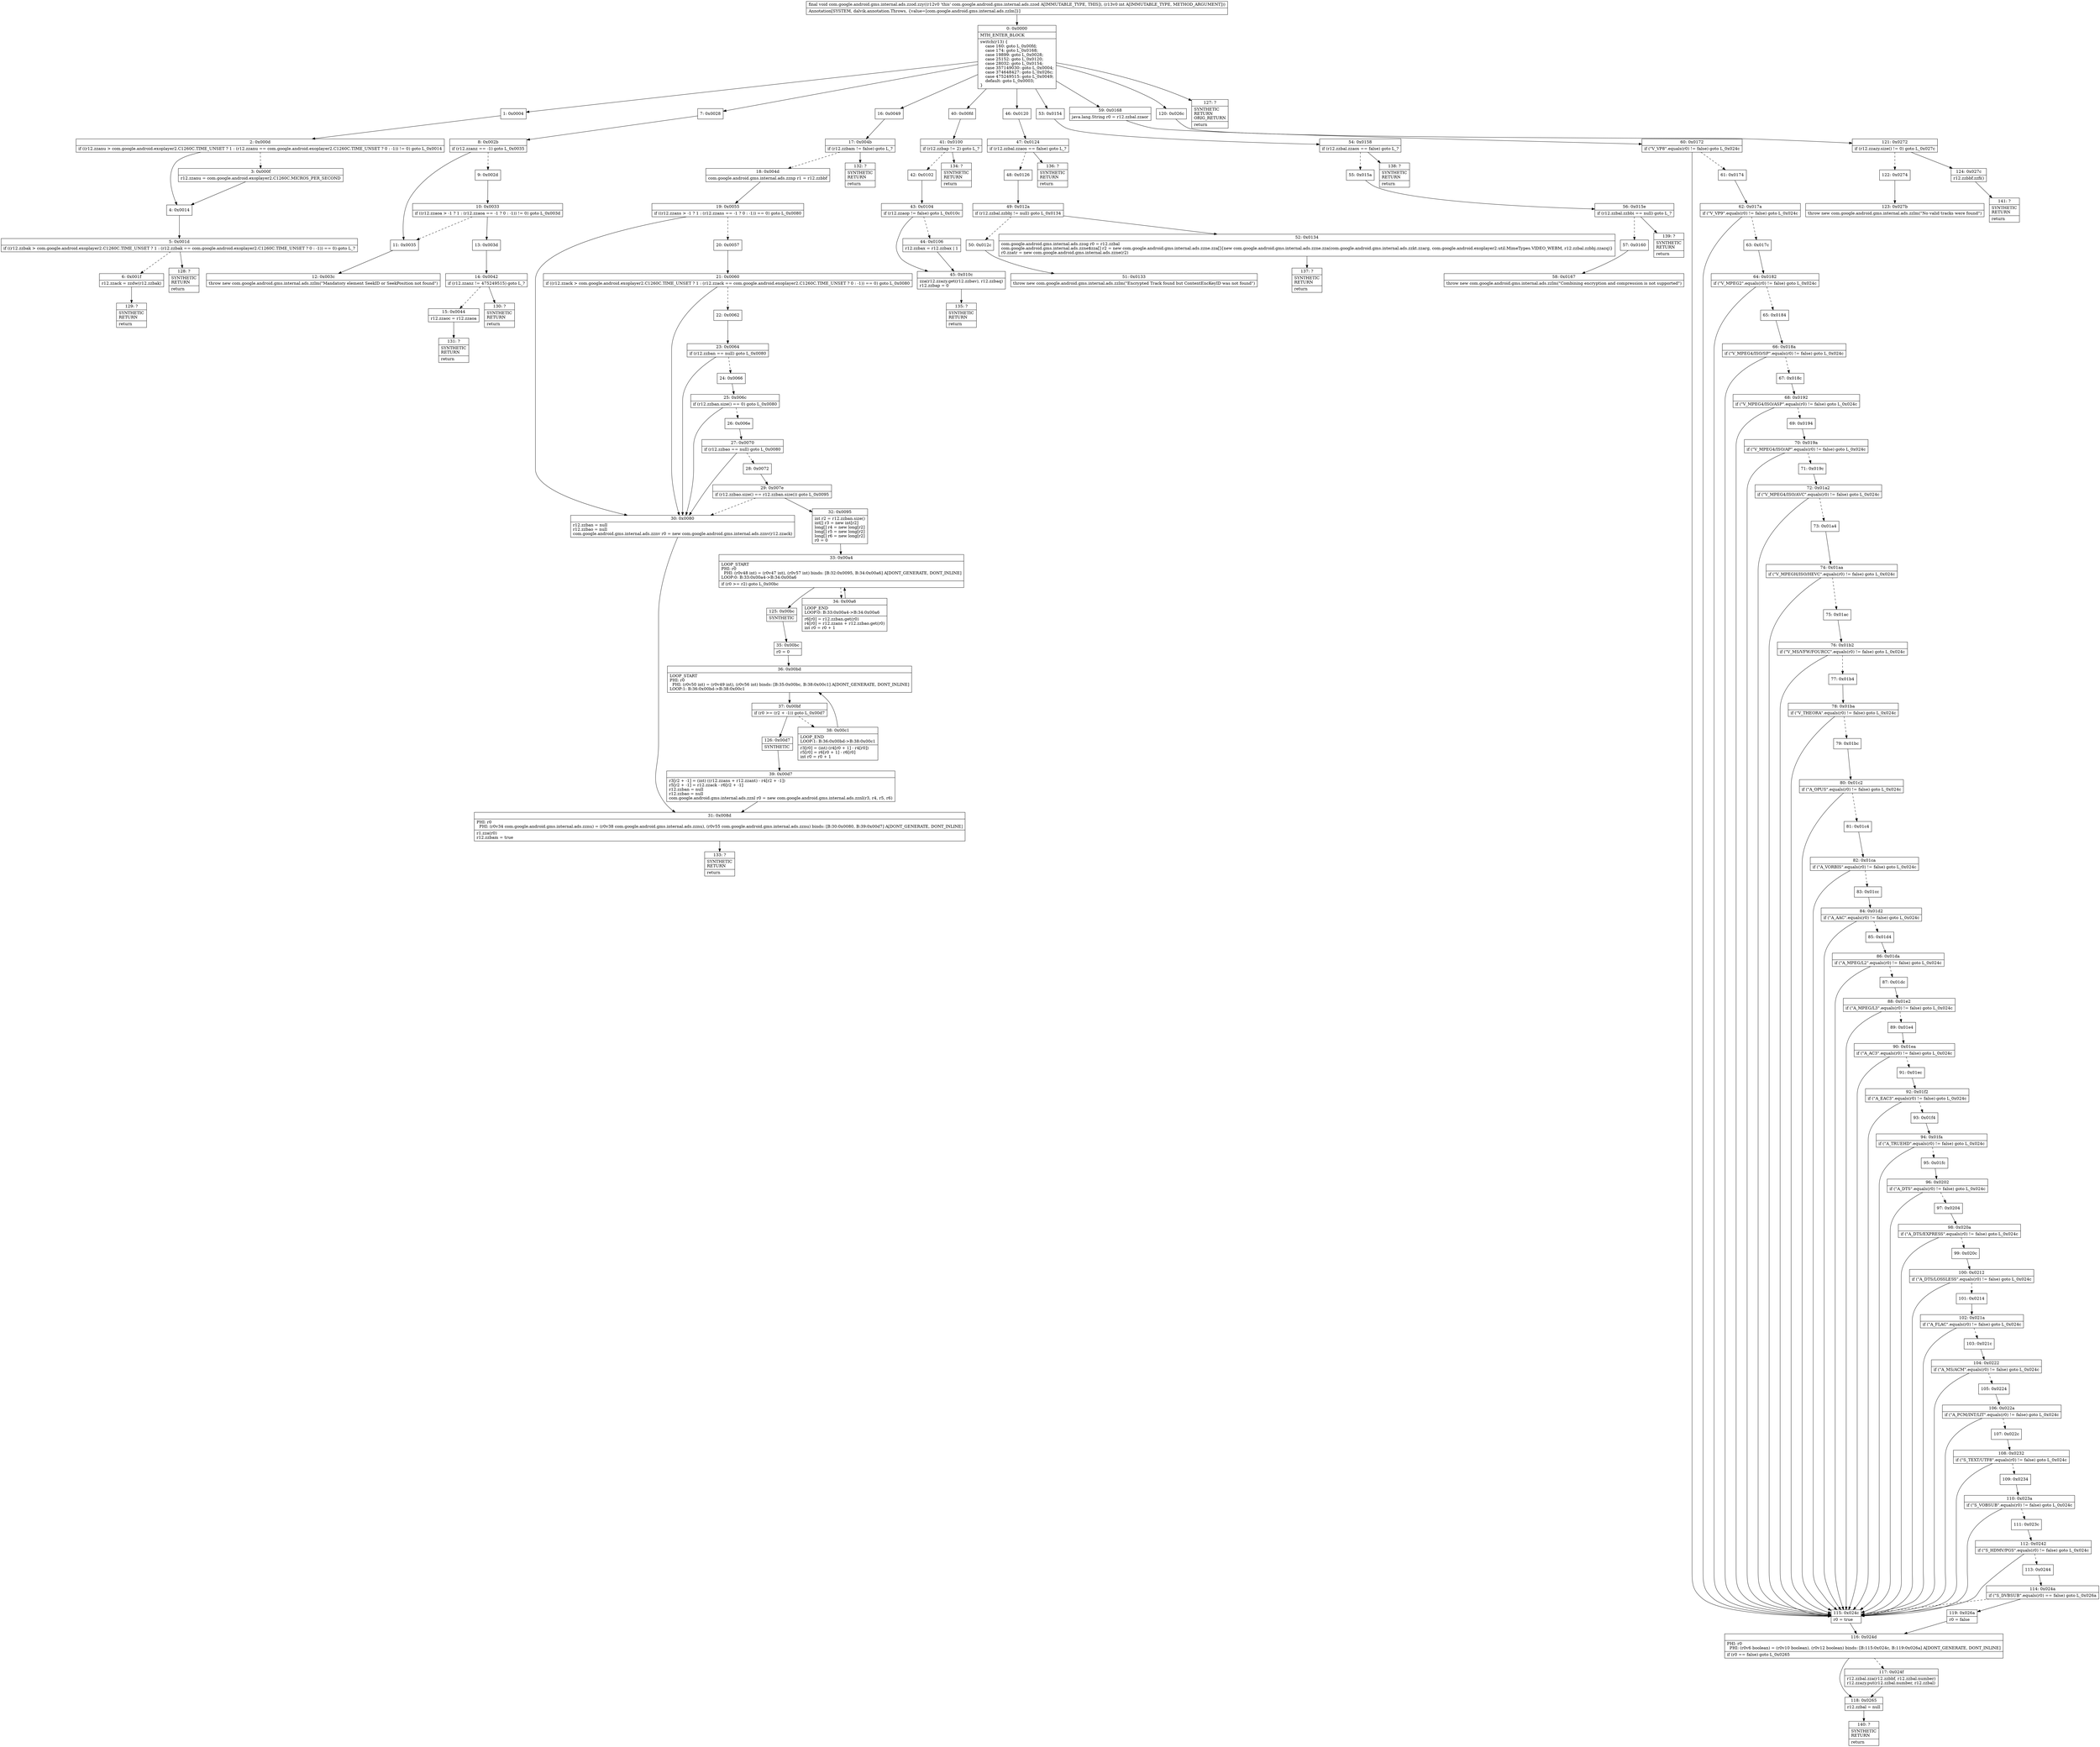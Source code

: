 digraph "CFG forcom.google.android.gms.internal.ads.zzod.zzy(I)V" {
Node_0 [shape=record,label="{0\:\ 0x0000|MTH_ENTER_BLOCK\l|switch(r13) \{\l    case 160: goto L_0x00fd;\l    case 174: goto L_0x0168;\l    case 19899: goto L_0x0028;\l    case 25152: goto L_0x0120;\l    case 28032: goto L_0x0154;\l    case 357149030: goto L_0x0004;\l    case 374648427: goto L_0x026c;\l    case 475249515: goto L_0x0049;\l    default: goto L_0x0003;\l\}\l}"];
Node_1 [shape=record,label="{1\:\ 0x0004}"];
Node_2 [shape=record,label="{2\:\ 0x000d|if ((r12.zzanu \> com.google.android.exoplayer2.C1260C.TIME_UNSET ? 1 : (r12.zzanu == com.google.android.exoplayer2.C1260C.TIME_UNSET ? 0 : \-1)) != 0) goto L_0x0014\l}"];
Node_3 [shape=record,label="{3\:\ 0x000f|r12.zzanu = com.google.android.exoplayer2.C1260C.MICROS_PER_SECOND\l}"];
Node_4 [shape=record,label="{4\:\ 0x0014}"];
Node_5 [shape=record,label="{5\:\ 0x001d|if ((r12.zzbak \> com.google.android.exoplayer2.C1260C.TIME_UNSET ? 1 : (r12.zzbak == com.google.android.exoplayer2.C1260C.TIME_UNSET ? 0 : \-1)) == 0) goto L_?\l}"];
Node_6 [shape=record,label="{6\:\ 0x001f|r12.zzack = zzdw(r12.zzbak)\l}"];
Node_7 [shape=record,label="{7\:\ 0x0028}"];
Node_8 [shape=record,label="{8\:\ 0x002b|if (r12.zzanz == \-1) goto L_0x0035\l}"];
Node_9 [shape=record,label="{9\:\ 0x002d}"];
Node_10 [shape=record,label="{10\:\ 0x0033|if ((r12.zzaoa \> \-1 ? 1 : (r12.zzaoa == \-1 ? 0 : \-1)) != 0) goto L_0x003d\l}"];
Node_11 [shape=record,label="{11\:\ 0x0035}"];
Node_12 [shape=record,label="{12\:\ 0x003c|throw new com.google.android.gms.internal.ads.zzlm(\"Mandatory element SeekID or SeekPosition not found\")\l}"];
Node_13 [shape=record,label="{13\:\ 0x003d}"];
Node_14 [shape=record,label="{14\:\ 0x0042|if (r12.zzanz != 475249515) goto L_?\l}"];
Node_15 [shape=record,label="{15\:\ 0x0044|r12.zzaoc = r12.zzaoa\l}"];
Node_16 [shape=record,label="{16\:\ 0x0049}"];
Node_17 [shape=record,label="{17\:\ 0x004b|if (r12.zzbam != false) goto L_?\l}"];
Node_18 [shape=record,label="{18\:\ 0x004d|com.google.android.gms.internal.ads.zznp r1 = r12.zzbbf\l}"];
Node_19 [shape=record,label="{19\:\ 0x0055|if ((r12.zzans \> \-1 ? 1 : (r12.zzans == \-1 ? 0 : \-1)) == 0) goto L_0x0080\l}"];
Node_20 [shape=record,label="{20\:\ 0x0057}"];
Node_21 [shape=record,label="{21\:\ 0x0060|if ((r12.zzack \> com.google.android.exoplayer2.C1260C.TIME_UNSET ? 1 : (r12.zzack == com.google.android.exoplayer2.C1260C.TIME_UNSET ? 0 : \-1)) == 0) goto L_0x0080\l}"];
Node_22 [shape=record,label="{22\:\ 0x0062}"];
Node_23 [shape=record,label="{23\:\ 0x0064|if (r12.zzban == null) goto L_0x0080\l}"];
Node_24 [shape=record,label="{24\:\ 0x0066}"];
Node_25 [shape=record,label="{25\:\ 0x006c|if (r12.zzban.size() == 0) goto L_0x0080\l}"];
Node_26 [shape=record,label="{26\:\ 0x006e}"];
Node_27 [shape=record,label="{27\:\ 0x0070|if (r12.zzbao == null) goto L_0x0080\l}"];
Node_28 [shape=record,label="{28\:\ 0x0072}"];
Node_29 [shape=record,label="{29\:\ 0x007e|if (r12.zzbao.size() == r12.zzban.size()) goto L_0x0095\l}"];
Node_30 [shape=record,label="{30\:\ 0x0080|r12.zzban = null\lr12.zzbao = null\lcom.google.android.gms.internal.ads.zznv r0 = new com.google.android.gms.internal.ads.zznv(r12.zzack)\l}"];
Node_31 [shape=record,label="{31\:\ 0x008d|PHI: r0 \l  PHI: (r0v34 com.google.android.gms.internal.ads.zznu) = (r0v38 com.google.android.gms.internal.ads.zznu), (r0v55 com.google.android.gms.internal.ads.zznu) binds: [B:30:0x0080, B:39:0x00d7] A[DONT_GENERATE, DONT_INLINE]\l|r1.zza(r0)\lr12.zzbam = true\l}"];
Node_32 [shape=record,label="{32\:\ 0x0095|int r2 = r12.zzban.size()\lint[] r3 = new int[r2]\llong[] r4 = new long[r2]\llong[] r5 = new long[r2]\llong[] r6 = new long[r2]\lr0 = 0\l}"];
Node_33 [shape=record,label="{33\:\ 0x00a4|LOOP_START\lPHI: r0 \l  PHI: (r0v48 int) = (r0v47 int), (r0v57 int) binds: [B:32:0x0095, B:34:0x00a6] A[DONT_GENERATE, DONT_INLINE]\lLOOP:0: B:33:0x00a4\-\>B:34:0x00a6\l|if (r0 \>= r2) goto L_0x00bc\l}"];
Node_34 [shape=record,label="{34\:\ 0x00a6|LOOP_END\lLOOP:0: B:33:0x00a4\-\>B:34:0x00a6\l|r6[r0] = r12.zzban.get(r0)\lr4[r0] = r12.zzans + r12.zzbao.get(r0)\lint r0 = r0 + 1\l}"];
Node_35 [shape=record,label="{35\:\ 0x00bc|r0 = 0\l}"];
Node_36 [shape=record,label="{36\:\ 0x00bd|LOOP_START\lPHI: r0 \l  PHI: (r0v50 int) = (r0v49 int), (r0v56 int) binds: [B:35:0x00bc, B:38:0x00c1] A[DONT_GENERATE, DONT_INLINE]\lLOOP:1: B:36:0x00bd\-\>B:38:0x00c1\l}"];
Node_37 [shape=record,label="{37\:\ 0x00bf|if (r0 \>= (r2 + \-1)) goto L_0x00d7\l}"];
Node_38 [shape=record,label="{38\:\ 0x00c1|LOOP_END\lLOOP:1: B:36:0x00bd\-\>B:38:0x00c1\l|r3[r0] = (int) (r4[r0 + 1] \- r4[r0])\lr5[r0] = r6[r0 + 1] \- r6[r0]\lint r0 = r0 + 1\l}"];
Node_39 [shape=record,label="{39\:\ 0x00d7|r3[r2 + \-1] = (int) ((r12.zzans + r12.zzant) \- r4[r2 + \-1])\lr5[r2 + \-1] = r12.zzack \- r6[r2 + \-1]\lr12.zzban = null\lr12.zzbao = null\lcom.google.android.gms.internal.ads.zznl r0 = new com.google.android.gms.internal.ads.zznl(r3, r4, r5, r6)\l}"];
Node_40 [shape=record,label="{40\:\ 0x00fd}"];
Node_41 [shape=record,label="{41\:\ 0x0100|if (r12.zzbap != 2) goto L_?\l}"];
Node_42 [shape=record,label="{42\:\ 0x0102}"];
Node_43 [shape=record,label="{43\:\ 0x0104|if (r12.zzaop != false) goto L_0x010c\l}"];
Node_44 [shape=record,label="{44\:\ 0x0106|r12.zzbax = r12.zzbax \| 1\l}"];
Node_45 [shape=record,label="{45\:\ 0x010c|zza(r12.zzazy.get(r12.zzbav), r12.zzbaq)\lr12.zzbap = 0\l}"];
Node_46 [shape=record,label="{46\:\ 0x0120}"];
Node_47 [shape=record,label="{47\:\ 0x0124|if (r12.zzbal.zzaos == false) goto L_?\l}"];
Node_48 [shape=record,label="{48\:\ 0x0126}"];
Node_49 [shape=record,label="{49\:\ 0x012a|if (r12.zzbal.zzbbj != null) goto L_0x0134\l}"];
Node_50 [shape=record,label="{50\:\ 0x012c}"];
Node_51 [shape=record,label="{51\:\ 0x0133|throw new com.google.android.gms.internal.ads.zzlm(\"Encrypted Track found but ContentEncKeyID was not found\")\l}"];
Node_52 [shape=record,label="{52\:\ 0x0134|com.google.android.gms.internal.ads.zzog r0 = r12.zzbal\lcom.google.android.gms.internal.ads.zzne$zza[] r2 = new com.google.android.gms.internal.ads.zzne.zza[]\{new com.google.android.gms.internal.ads.zzne.zza(com.google.android.gms.internal.ads.zzkt.zzarg, com.google.android.exoplayer2.util.MimeTypes.VIDEO_WEBM, r12.zzbal.zzbbj.zzazq)\}\lr0.zzatr = new com.google.android.gms.internal.ads.zzne(r2)\l}"];
Node_53 [shape=record,label="{53\:\ 0x0154}"];
Node_54 [shape=record,label="{54\:\ 0x0158|if (r12.zzbal.zzaos == false) goto L_?\l}"];
Node_55 [shape=record,label="{55\:\ 0x015a}"];
Node_56 [shape=record,label="{56\:\ 0x015e|if (r12.zzbal.zzbbi == null) goto L_?\l}"];
Node_57 [shape=record,label="{57\:\ 0x0160}"];
Node_58 [shape=record,label="{58\:\ 0x0167|throw new com.google.android.gms.internal.ads.zzlm(\"Combining encryption and compression is not supported\")\l}"];
Node_59 [shape=record,label="{59\:\ 0x0168|java.lang.String r0 = r12.zzbal.zzaor\l}"];
Node_60 [shape=record,label="{60\:\ 0x0172|if (\"V_VP8\".equals(r0) != false) goto L_0x024c\l}"];
Node_61 [shape=record,label="{61\:\ 0x0174}"];
Node_62 [shape=record,label="{62\:\ 0x017a|if (\"V_VP9\".equals(r0) != false) goto L_0x024c\l}"];
Node_63 [shape=record,label="{63\:\ 0x017c}"];
Node_64 [shape=record,label="{64\:\ 0x0182|if (\"V_MPEG2\".equals(r0) != false) goto L_0x024c\l}"];
Node_65 [shape=record,label="{65\:\ 0x0184}"];
Node_66 [shape=record,label="{66\:\ 0x018a|if (\"V_MPEG4\/ISO\/SP\".equals(r0) != false) goto L_0x024c\l}"];
Node_67 [shape=record,label="{67\:\ 0x018c}"];
Node_68 [shape=record,label="{68\:\ 0x0192|if (\"V_MPEG4\/ISO\/ASP\".equals(r0) != false) goto L_0x024c\l}"];
Node_69 [shape=record,label="{69\:\ 0x0194}"];
Node_70 [shape=record,label="{70\:\ 0x019a|if (\"V_MPEG4\/ISO\/AP\".equals(r0) != false) goto L_0x024c\l}"];
Node_71 [shape=record,label="{71\:\ 0x019c}"];
Node_72 [shape=record,label="{72\:\ 0x01a2|if (\"V_MPEG4\/ISO\/AVC\".equals(r0) != false) goto L_0x024c\l}"];
Node_73 [shape=record,label="{73\:\ 0x01a4}"];
Node_74 [shape=record,label="{74\:\ 0x01aa|if (\"V_MPEGH\/ISO\/HEVC\".equals(r0) != false) goto L_0x024c\l}"];
Node_75 [shape=record,label="{75\:\ 0x01ac}"];
Node_76 [shape=record,label="{76\:\ 0x01b2|if (\"V_MS\/VFW\/FOURCC\".equals(r0) != false) goto L_0x024c\l}"];
Node_77 [shape=record,label="{77\:\ 0x01b4}"];
Node_78 [shape=record,label="{78\:\ 0x01ba|if (\"V_THEORA\".equals(r0) != false) goto L_0x024c\l}"];
Node_79 [shape=record,label="{79\:\ 0x01bc}"];
Node_80 [shape=record,label="{80\:\ 0x01c2|if (\"A_OPUS\".equals(r0) != false) goto L_0x024c\l}"];
Node_81 [shape=record,label="{81\:\ 0x01c4}"];
Node_82 [shape=record,label="{82\:\ 0x01ca|if (\"A_VORBIS\".equals(r0) != false) goto L_0x024c\l}"];
Node_83 [shape=record,label="{83\:\ 0x01cc}"];
Node_84 [shape=record,label="{84\:\ 0x01d2|if (\"A_AAC\".equals(r0) != false) goto L_0x024c\l}"];
Node_85 [shape=record,label="{85\:\ 0x01d4}"];
Node_86 [shape=record,label="{86\:\ 0x01da|if (\"A_MPEG\/L2\".equals(r0) != false) goto L_0x024c\l}"];
Node_87 [shape=record,label="{87\:\ 0x01dc}"];
Node_88 [shape=record,label="{88\:\ 0x01e2|if (\"A_MPEG\/L3\".equals(r0) != false) goto L_0x024c\l}"];
Node_89 [shape=record,label="{89\:\ 0x01e4}"];
Node_90 [shape=record,label="{90\:\ 0x01ea|if (\"A_AC3\".equals(r0) != false) goto L_0x024c\l}"];
Node_91 [shape=record,label="{91\:\ 0x01ec}"];
Node_92 [shape=record,label="{92\:\ 0x01f2|if (\"A_EAC3\".equals(r0) != false) goto L_0x024c\l}"];
Node_93 [shape=record,label="{93\:\ 0x01f4}"];
Node_94 [shape=record,label="{94\:\ 0x01fa|if (\"A_TRUEHD\".equals(r0) != false) goto L_0x024c\l}"];
Node_95 [shape=record,label="{95\:\ 0x01fc}"];
Node_96 [shape=record,label="{96\:\ 0x0202|if (\"A_DTS\".equals(r0) != false) goto L_0x024c\l}"];
Node_97 [shape=record,label="{97\:\ 0x0204}"];
Node_98 [shape=record,label="{98\:\ 0x020a|if (\"A_DTS\/EXPRESS\".equals(r0) != false) goto L_0x024c\l}"];
Node_99 [shape=record,label="{99\:\ 0x020c}"];
Node_100 [shape=record,label="{100\:\ 0x0212|if (\"A_DTS\/LOSSLESS\".equals(r0) != false) goto L_0x024c\l}"];
Node_101 [shape=record,label="{101\:\ 0x0214}"];
Node_102 [shape=record,label="{102\:\ 0x021a|if (\"A_FLAC\".equals(r0) != false) goto L_0x024c\l}"];
Node_103 [shape=record,label="{103\:\ 0x021c}"];
Node_104 [shape=record,label="{104\:\ 0x0222|if (\"A_MS\/ACM\".equals(r0) != false) goto L_0x024c\l}"];
Node_105 [shape=record,label="{105\:\ 0x0224}"];
Node_106 [shape=record,label="{106\:\ 0x022a|if (\"A_PCM\/INT\/LIT\".equals(r0) != false) goto L_0x024c\l}"];
Node_107 [shape=record,label="{107\:\ 0x022c}"];
Node_108 [shape=record,label="{108\:\ 0x0232|if (\"S_TEXT\/UTF8\".equals(r0) != false) goto L_0x024c\l}"];
Node_109 [shape=record,label="{109\:\ 0x0234}"];
Node_110 [shape=record,label="{110\:\ 0x023a|if (\"S_VOBSUB\".equals(r0) != false) goto L_0x024c\l}"];
Node_111 [shape=record,label="{111\:\ 0x023c}"];
Node_112 [shape=record,label="{112\:\ 0x0242|if (\"S_HDMV\/PGS\".equals(r0) != false) goto L_0x024c\l}"];
Node_113 [shape=record,label="{113\:\ 0x0244}"];
Node_114 [shape=record,label="{114\:\ 0x024a|if (\"S_DVBSUB\".equals(r0) == false) goto L_0x026a\l}"];
Node_115 [shape=record,label="{115\:\ 0x024c|r0 = true\l}"];
Node_116 [shape=record,label="{116\:\ 0x024d|PHI: r0 \l  PHI: (r0v6 boolean) = (r0v10 boolean), (r0v12 boolean) binds: [B:115:0x024c, B:119:0x026a] A[DONT_GENERATE, DONT_INLINE]\l|if (r0 == false) goto L_0x0265\l}"];
Node_117 [shape=record,label="{117\:\ 0x024f|r12.zzbal.zza(r12.zzbbf, r12.zzbal.number)\lr12.zzazy.put(r12.zzbal.number, r12.zzbal)\l}"];
Node_118 [shape=record,label="{118\:\ 0x0265|r12.zzbal = null\l}"];
Node_119 [shape=record,label="{119\:\ 0x026a|r0 = false\l}"];
Node_120 [shape=record,label="{120\:\ 0x026c}"];
Node_121 [shape=record,label="{121\:\ 0x0272|if (r12.zzazy.size() != 0) goto L_0x027c\l}"];
Node_122 [shape=record,label="{122\:\ 0x0274}"];
Node_123 [shape=record,label="{123\:\ 0x027b|throw new com.google.android.gms.internal.ads.zzlm(\"No valid tracks were found\")\l}"];
Node_124 [shape=record,label="{124\:\ 0x027c|r12.zzbbf.zzfi()\l}"];
Node_125 [shape=record,label="{125\:\ 0x00bc|SYNTHETIC\l}"];
Node_126 [shape=record,label="{126\:\ 0x00d7|SYNTHETIC\l}"];
Node_127 [shape=record,label="{127\:\ ?|SYNTHETIC\lRETURN\lORIG_RETURN\l|return\l}"];
Node_128 [shape=record,label="{128\:\ ?|SYNTHETIC\lRETURN\l|return\l}"];
Node_129 [shape=record,label="{129\:\ ?|SYNTHETIC\lRETURN\l|return\l}"];
Node_130 [shape=record,label="{130\:\ ?|SYNTHETIC\lRETURN\l|return\l}"];
Node_131 [shape=record,label="{131\:\ ?|SYNTHETIC\lRETURN\l|return\l}"];
Node_132 [shape=record,label="{132\:\ ?|SYNTHETIC\lRETURN\l|return\l}"];
Node_133 [shape=record,label="{133\:\ ?|SYNTHETIC\lRETURN\l|return\l}"];
Node_134 [shape=record,label="{134\:\ ?|SYNTHETIC\lRETURN\l|return\l}"];
Node_135 [shape=record,label="{135\:\ ?|SYNTHETIC\lRETURN\l|return\l}"];
Node_136 [shape=record,label="{136\:\ ?|SYNTHETIC\lRETURN\l|return\l}"];
Node_137 [shape=record,label="{137\:\ ?|SYNTHETIC\lRETURN\l|return\l}"];
Node_138 [shape=record,label="{138\:\ ?|SYNTHETIC\lRETURN\l|return\l}"];
Node_139 [shape=record,label="{139\:\ ?|SYNTHETIC\lRETURN\l|return\l}"];
Node_140 [shape=record,label="{140\:\ ?|SYNTHETIC\lRETURN\l|return\l}"];
Node_141 [shape=record,label="{141\:\ ?|SYNTHETIC\lRETURN\l|return\l}"];
MethodNode[shape=record,label="{final void com.google.android.gms.internal.ads.zzod.zzy((r12v0 'this' com.google.android.gms.internal.ads.zzod A[IMMUTABLE_TYPE, THIS]), (r13v0 int A[IMMUTABLE_TYPE, METHOD_ARGUMENT]))  | Annotation[SYSTEM, dalvik.annotation.Throws, \{value=[com.google.android.gms.internal.ads.zzlm]\}]\l}"];
MethodNode -> Node_0;
Node_0 -> Node_1;
Node_0 -> Node_7;
Node_0 -> Node_16;
Node_0 -> Node_40;
Node_0 -> Node_46;
Node_0 -> Node_53;
Node_0 -> Node_59;
Node_0 -> Node_120;
Node_0 -> Node_127;
Node_1 -> Node_2;
Node_2 -> Node_3[style=dashed];
Node_2 -> Node_4;
Node_3 -> Node_4;
Node_4 -> Node_5;
Node_5 -> Node_6[style=dashed];
Node_5 -> Node_128;
Node_6 -> Node_129;
Node_7 -> Node_8;
Node_8 -> Node_9[style=dashed];
Node_8 -> Node_11;
Node_9 -> Node_10;
Node_10 -> Node_11[style=dashed];
Node_10 -> Node_13;
Node_11 -> Node_12;
Node_13 -> Node_14;
Node_14 -> Node_15[style=dashed];
Node_14 -> Node_130;
Node_15 -> Node_131;
Node_16 -> Node_17;
Node_17 -> Node_18[style=dashed];
Node_17 -> Node_132;
Node_18 -> Node_19;
Node_19 -> Node_20[style=dashed];
Node_19 -> Node_30;
Node_20 -> Node_21;
Node_21 -> Node_22[style=dashed];
Node_21 -> Node_30;
Node_22 -> Node_23;
Node_23 -> Node_24[style=dashed];
Node_23 -> Node_30;
Node_24 -> Node_25;
Node_25 -> Node_26[style=dashed];
Node_25 -> Node_30;
Node_26 -> Node_27;
Node_27 -> Node_28[style=dashed];
Node_27 -> Node_30;
Node_28 -> Node_29;
Node_29 -> Node_30[style=dashed];
Node_29 -> Node_32;
Node_30 -> Node_31;
Node_31 -> Node_133;
Node_32 -> Node_33;
Node_33 -> Node_34[style=dashed];
Node_33 -> Node_125;
Node_34 -> Node_33;
Node_35 -> Node_36;
Node_36 -> Node_37;
Node_37 -> Node_38[style=dashed];
Node_37 -> Node_126;
Node_38 -> Node_36;
Node_39 -> Node_31;
Node_40 -> Node_41;
Node_41 -> Node_42[style=dashed];
Node_41 -> Node_134;
Node_42 -> Node_43;
Node_43 -> Node_44[style=dashed];
Node_43 -> Node_45;
Node_44 -> Node_45;
Node_45 -> Node_135;
Node_46 -> Node_47;
Node_47 -> Node_48[style=dashed];
Node_47 -> Node_136;
Node_48 -> Node_49;
Node_49 -> Node_50[style=dashed];
Node_49 -> Node_52;
Node_50 -> Node_51;
Node_52 -> Node_137;
Node_53 -> Node_54;
Node_54 -> Node_55[style=dashed];
Node_54 -> Node_138;
Node_55 -> Node_56;
Node_56 -> Node_57[style=dashed];
Node_56 -> Node_139;
Node_57 -> Node_58;
Node_59 -> Node_60;
Node_60 -> Node_61[style=dashed];
Node_60 -> Node_115;
Node_61 -> Node_62;
Node_62 -> Node_63[style=dashed];
Node_62 -> Node_115;
Node_63 -> Node_64;
Node_64 -> Node_65[style=dashed];
Node_64 -> Node_115;
Node_65 -> Node_66;
Node_66 -> Node_67[style=dashed];
Node_66 -> Node_115;
Node_67 -> Node_68;
Node_68 -> Node_69[style=dashed];
Node_68 -> Node_115;
Node_69 -> Node_70;
Node_70 -> Node_71[style=dashed];
Node_70 -> Node_115;
Node_71 -> Node_72;
Node_72 -> Node_73[style=dashed];
Node_72 -> Node_115;
Node_73 -> Node_74;
Node_74 -> Node_75[style=dashed];
Node_74 -> Node_115;
Node_75 -> Node_76;
Node_76 -> Node_77[style=dashed];
Node_76 -> Node_115;
Node_77 -> Node_78;
Node_78 -> Node_79[style=dashed];
Node_78 -> Node_115;
Node_79 -> Node_80;
Node_80 -> Node_81[style=dashed];
Node_80 -> Node_115;
Node_81 -> Node_82;
Node_82 -> Node_83[style=dashed];
Node_82 -> Node_115;
Node_83 -> Node_84;
Node_84 -> Node_85[style=dashed];
Node_84 -> Node_115;
Node_85 -> Node_86;
Node_86 -> Node_87[style=dashed];
Node_86 -> Node_115;
Node_87 -> Node_88;
Node_88 -> Node_89[style=dashed];
Node_88 -> Node_115;
Node_89 -> Node_90;
Node_90 -> Node_91[style=dashed];
Node_90 -> Node_115;
Node_91 -> Node_92;
Node_92 -> Node_93[style=dashed];
Node_92 -> Node_115;
Node_93 -> Node_94;
Node_94 -> Node_95[style=dashed];
Node_94 -> Node_115;
Node_95 -> Node_96;
Node_96 -> Node_97[style=dashed];
Node_96 -> Node_115;
Node_97 -> Node_98;
Node_98 -> Node_99[style=dashed];
Node_98 -> Node_115;
Node_99 -> Node_100;
Node_100 -> Node_101[style=dashed];
Node_100 -> Node_115;
Node_101 -> Node_102;
Node_102 -> Node_103[style=dashed];
Node_102 -> Node_115;
Node_103 -> Node_104;
Node_104 -> Node_105[style=dashed];
Node_104 -> Node_115;
Node_105 -> Node_106;
Node_106 -> Node_107[style=dashed];
Node_106 -> Node_115;
Node_107 -> Node_108;
Node_108 -> Node_109[style=dashed];
Node_108 -> Node_115;
Node_109 -> Node_110;
Node_110 -> Node_111[style=dashed];
Node_110 -> Node_115;
Node_111 -> Node_112;
Node_112 -> Node_113[style=dashed];
Node_112 -> Node_115;
Node_113 -> Node_114;
Node_114 -> Node_115[style=dashed];
Node_114 -> Node_119;
Node_115 -> Node_116;
Node_116 -> Node_117[style=dashed];
Node_116 -> Node_118;
Node_117 -> Node_118;
Node_118 -> Node_140;
Node_119 -> Node_116;
Node_120 -> Node_121;
Node_121 -> Node_122[style=dashed];
Node_121 -> Node_124;
Node_122 -> Node_123;
Node_124 -> Node_141;
Node_125 -> Node_35;
Node_126 -> Node_39;
}

